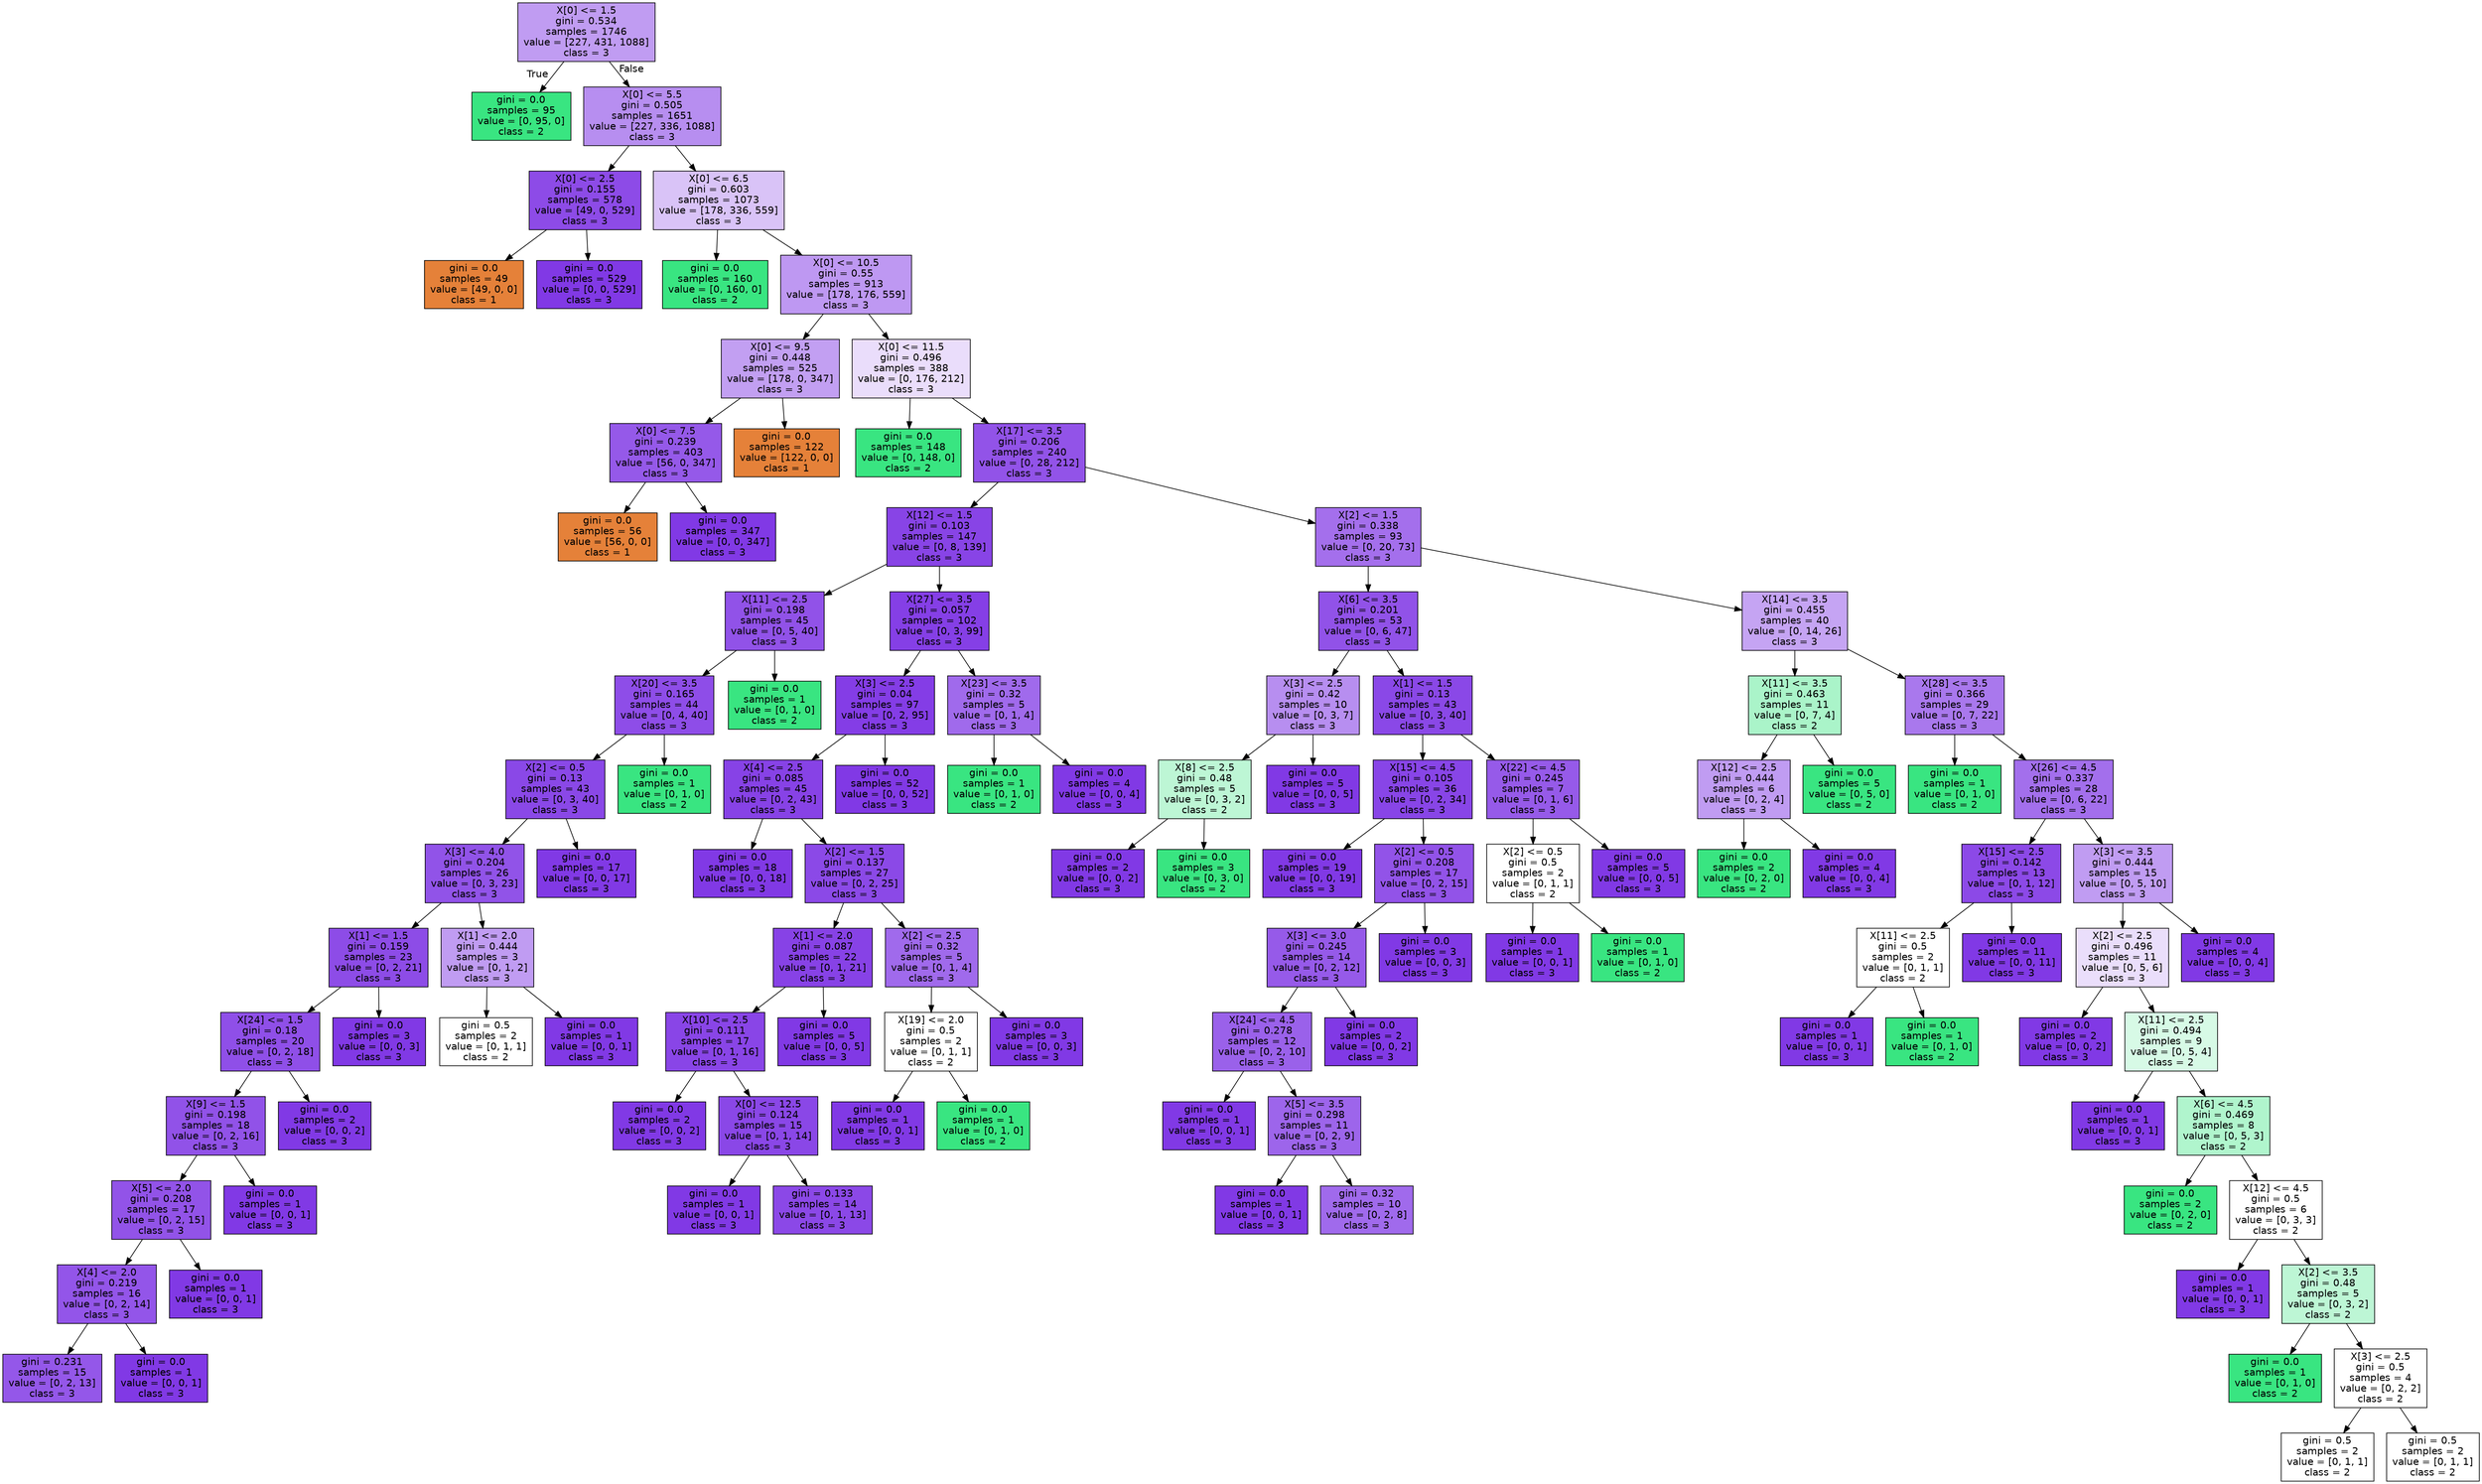 digraph Tree {
node [shape=box, style="filled", color="black", fontname="helvetica"] ;
edge [fontname="helvetica"] ;
0 [label="X[0] <= 1.5\ngini = 0.534\nsamples = 1746\nvalue = [227, 431, 1088]\nclass = 3", fillcolor="#c09cf2"] ;
1 [label="gini = 0.0\nsamples = 95\nvalue = [0, 95, 0]\nclass = 2", fillcolor="#39e581"] ;
0 -> 1 [labeldistance=2.5, labelangle=45, headlabel="True"] ;
2 [label="X[0] <= 5.5\ngini = 0.505\nsamples = 1651\nvalue = [227, 336, 1088]\nclass = 3", fillcolor="#b78ef0"] ;
0 -> 2 [labeldistance=2.5, labelangle=-45, headlabel="False"] ;
3 [label="X[0] <= 2.5\ngini = 0.155\nsamples = 578\nvalue = [49, 0, 529]\nclass = 3", fillcolor="#8d4be7"] ;
2 -> 3 ;
4 [label="gini = 0.0\nsamples = 49\nvalue = [49, 0, 0]\nclass = 1", fillcolor="#e58139"] ;
3 -> 4 ;
5 [label="gini = 0.0\nsamples = 529\nvalue = [0, 0, 529]\nclass = 3", fillcolor="#8139e5"] ;
3 -> 5 ;
6 [label="X[0] <= 6.5\ngini = 0.603\nsamples = 1073\nvalue = [178, 336, 559]\nclass = 3", fillcolor="#d9c3f7"] ;
2 -> 6 ;
7 [label="gini = 0.0\nsamples = 160\nvalue = [0, 160, 0]\nclass = 2", fillcolor="#39e581"] ;
6 -> 7 ;
8 [label="X[0] <= 10.5\ngini = 0.55\nsamples = 913\nvalue = [178, 176, 559]\nclass = 3", fillcolor="#be98f2"] ;
6 -> 8 ;
9 [label="X[0] <= 9.5\ngini = 0.448\nsamples = 525\nvalue = [178, 0, 347]\nclass = 3", fillcolor="#c29ff2"] ;
8 -> 9 ;
10 [label="X[0] <= 7.5\ngini = 0.239\nsamples = 403\nvalue = [56, 0, 347]\nclass = 3", fillcolor="#9559e9"] ;
9 -> 10 ;
11 [label="gini = 0.0\nsamples = 56\nvalue = [56, 0, 0]\nclass = 1", fillcolor="#e58139"] ;
10 -> 11 ;
12 [label="gini = 0.0\nsamples = 347\nvalue = [0, 0, 347]\nclass = 3", fillcolor="#8139e5"] ;
10 -> 12 ;
13 [label="gini = 0.0\nsamples = 122\nvalue = [122, 0, 0]\nclass = 1", fillcolor="#e58139"] ;
9 -> 13 ;
14 [label="X[0] <= 11.5\ngini = 0.496\nsamples = 388\nvalue = [0, 176, 212]\nclass = 3", fillcolor="#eaddfb"] ;
8 -> 14 ;
15 [label="gini = 0.0\nsamples = 148\nvalue = [0, 148, 0]\nclass = 2", fillcolor="#39e581"] ;
14 -> 15 ;
16 [label="X[17] <= 3.5\ngini = 0.206\nsamples = 240\nvalue = [0, 28, 212]\nclass = 3", fillcolor="#9253e8"] ;
14 -> 16 ;
17 [label="X[12] <= 1.5\ngini = 0.103\nsamples = 147\nvalue = [0, 8, 139]\nclass = 3", fillcolor="#8844e6"] ;
16 -> 17 ;
18 [label="X[11] <= 2.5\ngini = 0.198\nsamples = 45\nvalue = [0, 5, 40]\nclass = 3", fillcolor="#9152e8"] ;
17 -> 18 ;
19 [label="X[20] <= 3.5\ngini = 0.165\nsamples = 44\nvalue = [0, 4, 40]\nclass = 3", fillcolor="#8e4de8"] ;
18 -> 19 ;
20 [label="X[2] <= 0.5\ngini = 0.13\nsamples = 43\nvalue = [0, 3, 40]\nclass = 3", fillcolor="#8a48e7"] ;
19 -> 20 ;
21 [label="X[3] <= 4.0\ngini = 0.204\nsamples = 26\nvalue = [0, 3, 23]\nclass = 3", fillcolor="#9153e8"] ;
20 -> 21 ;
22 [label="X[1] <= 1.5\ngini = 0.159\nsamples = 23\nvalue = [0, 2, 21]\nclass = 3", fillcolor="#8d4ce7"] ;
21 -> 22 ;
23 [label="X[24] <= 1.5\ngini = 0.18\nsamples = 20\nvalue = [0, 2, 18]\nclass = 3", fillcolor="#8f4fe8"] ;
22 -> 23 ;
24 [label="X[9] <= 1.5\ngini = 0.198\nsamples = 18\nvalue = [0, 2, 16]\nclass = 3", fillcolor="#9152e8"] ;
23 -> 24 ;
25 [label="X[5] <= 2.0\ngini = 0.208\nsamples = 17\nvalue = [0, 2, 15]\nclass = 3", fillcolor="#9253e8"] ;
24 -> 25 ;
26 [label="X[4] <= 2.0\ngini = 0.219\nsamples = 16\nvalue = [0, 2, 14]\nclass = 3", fillcolor="#9355e9"] ;
25 -> 26 ;
27 [label="gini = 0.231\nsamples = 15\nvalue = [0, 2, 13]\nclass = 3", fillcolor="#9457e9"] ;
26 -> 27 ;
28 [label="gini = 0.0\nsamples = 1\nvalue = [0, 0, 1]\nclass = 3", fillcolor="#8139e5"] ;
26 -> 28 ;
29 [label="gini = 0.0\nsamples = 1\nvalue = [0, 0, 1]\nclass = 3", fillcolor="#8139e5"] ;
25 -> 29 ;
30 [label="gini = 0.0\nsamples = 1\nvalue = [0, 0, 1]\nclass = 3", fillcolor="#8139e5"] ;
24 -> 30 ;
31 [label="gini = 0.0\nsamples = 2\nvalue = [0, 0, 2]\nclass = 3", fillcolor="#8139e5"] ;
23 -> 31 ;
32 [label="gini = 0.0\nsamples = 3\nvalue = [0, 0, 3]\nclass = 3", fillcolor="#8139e5"] ;
22 -> 32 ;
33 [label="X[1] <= 2.0\ngini = 0.444\nsamples = 3\nvalue = [0, 1, 2]\nclass = 3", fillcolor="#c09cf2"] ;
21 -> 33 ;
34 [label="gini = 0.5\nsamples = 2\nvalue = [0, 1, 1]\nclass = 2", fillcolor="#ffffff"] ;
33 -> 34 ;
35 [label="gini = 0.0\nsamples = 1\nvalue = [0, 0, 1]\nclass = 3", fillcolor="#8139e5"] ;
33 -> 35 ;
36 [label="gini = 0.0\nsamples = 17\nvalue = [0, 0, 17]\nclass = 3", fillcolor="#8139e5"] ;
20 -> 36 ;
37 [label="gini = 0.0\nsamples = 1\nvalue = [0, 1, 0]\nclass = 2", fillcolor="#39e581"] ;
19 -> 37 ;
38 [label="gini = 0.0\nsamples = 1\nvalue = [0, 1, 0]\nclass = 2", fillcolor="#39e581"] ;
18 -> 38 ;
39 [label="X[27] <= 3.5\ngini = 0.057\nsamples = 102\nvalue = [0, 3, 99]\nclass = 3", fillcolor="#853fe6"] ;
17 -> 39 ;
40 [label="X[3] <= 2.5\ngini = 0.04\nsamples = 97\nvalue = [0, 2, 95]\nclass = 3", fillcolor="#843de6"] ;
39 -> 40 ;
41 [label="X[4] <= 2.5\ngini = 0.085\nsamples = 45\nvalue = [0, 2, 43]\nclass = 3", fillcolor="#8742e6"] ;
40 -> 41 ;
42 [label="gini = 0.0\nsamples = 18\nvalue = [0, 0, 18]\nclass = 3", fillcolor="#8139e5"] ;
41 -> 42 ;
43 [label="X[2] <= 1.5\ngini = 0.137\nsamples = 27\nvalue = [0, 2, 25]\nclass = 3", fillcolor="#8b49e7"] ;
41 -> 43 ;
44 [label="X[1] <= 2.0\ngini = 0.087\nsamples = 22\nvalue = [0, 1, 21]\nclass = 3", fillcolor="#8742e6"] ;
43 -> 44 ;
45 [label="X[10] <= 2.5\ngini = 0.111\nsamples = 17\nvalue = [0, 1, 16]\nclass = 3", fillcolor="#8945e7"] ;
44 -> 45 ;
46 [label="gini = 0.0\nsamples = 2\nvalue = [0, 0, 2]\nclass = 3", fillcolor="#8139e5"] ;
45 -> 46 ;
47 [label="X[0] <= 12.5\ngini = 0.124\nsamples = 15\nvalue = [0, 1, 14]\nclass = 3", fillcolor="#8a47e7"] ;
45 -> 47 ;
48 [label="gini = 0.0\nsamples = 1\nvalue = [0, 0, 1]\nclass = 3", fillcolor="#8139e5"] ;
47 -> 48 ;
49 [label="gini = 0.133\nsamples = 14\nvalue = [0, 1, 13]\nclass = 3", fillcolor="#8b48e7"] ;
47 -> 49 ;
50 [label="gini = 0.0\nsamples = 5\nvalue = [0, 0, 5]\nclass = 3", fillcolor="#8139e5"] ;
44 -> 50 ;
51 [label="X[2] <= 2.5\ngini = 0.32\nsamples = 5\nvalue = [0, 1, 4]\nclass = 3", fillcolor="#a06aec"] ;
43 -> 51 ;
52 [label="X[19] <= 2.0\ngini = 0.5\nsamples = 2\nvalue = [0, 1, 1]\nclass = 2", fillcolor="#ffffff"] ;
51 -> 52 ;
53 [label="gini = 0.0\nsamples = 1\nvalue = [0, 0, 1]\nclass = 3", fillcolor="#8139e5"] ;
52 -> 53 ;
54 [label="gini = 0.0\nsamples = 1\nvalue = [0, 1, 0]\nclass = 2", fillcolor="#39e581"] ;
52 -> 54 ;
55 [label="gini = 0.0\nsamples = 3\nvalue = [0, 0, 3]\nclass = 3", fillcolor="#8139e5"] ;
51 -> 55 ;
56 [label="gini = 0.0\nsamples = 52\nvalue = [0, 0, 52]\nclass = 3", fillcolor="#8139e5"] ;
40 -> 56 ;
57 [label="X[23] <= 3.5\ngini = 0.32\nsamples = 5\nvalue = [0, 1, 4]\nclass = 3", fillcolor="#a06aec"] ;
39 -> 57 ;
58 [label="gini = 0.0\nsamples = 1\nvalue = [0, 1, 0]\nclass = 2", fillcolor="#39e581"] ;
57 -> 58 ;
59 [label="gini = 0.0\nsamples = 4\nvalue = [0, 0, 4]\nclass = 3", fillcolor="#8139e5"] ;
57 -> 59 ;
60 [label="X[2] <= 1.5\ngini = 0.338\nsamples = 93\nvalue = [0, 20, 73]\nclass = 3", fillcolor="#a46fec"] ;
16 -> 60 ;
61 [label="X[6] <= 3.5\ngini = 0.201\nsamples = 53\nvalue = [0, 6, 47]\nclass = 3", fillcolor="#9152e8"] ;
60 -> 61 ;
62 [label="X[3] <= 2.5\ngini = 0.42\nsamples = 10\nvalue = [0, 3, 7]\nclass = 3", fillcolor="#b78ef0"] ;
61 -> 62 ;
63 [label="X[8] <= 2.5\ngini = 0.48\nsamples = 5\nvalue = [0, 3, 2]\nclass = 2", fillcolor="#bdf6d5"] ;
62 -> 63 ;
64 [label="gini = 0.0\nsamples = 2\nvalue = [0, 0, 2]\nclass = 3", fillcolor="#8139e5"] ;
63 -> 64 ;
65 [label="gini = 0.0\nsamples = 3\nvalue = [0, 3, 0]\nclass = 2", fillcolor="#39e581"] ;
63 -> 65 ;
66 [label="gini = 0.0\nsamples = 5\nvalue = [0, 0, 5]\nclass = 3", fillcolor="#8139e5"] ;
62 -> 66 ;
67 [label="X[1] <= 1.5\ngini = 0.13\nsamples = 43\nvalue = [0, 3, 40]\nclass = 3", fillcolor="#8a48e7"] ;
61 -> 67 ;
68 [label="X[15] <= 4.5\ngini = 0.105\nsamples = 36\nvalue = [0, 2, 34]\nclass = 3", fillcolor="#8845e7"] ;
67 -> 68 ;
69 [label="gini = 0.0\nsamples = 19\nvalue = [0, 0, 19]\nclass = 3", fillcolor="#8139e5"] ;
68 -> 69 ;
70 [label="X[2] <= 0.5\ngini = 0.208\nsamples = 17\nvalue = [0, 2, 15]\nclass = 3", fillcolor="#9253e8"] ;
68 -> 70 ;
71 [label="X[3] <= 3.0\ngini = 0.245\nsamples = 14\nvalue = [0, 2, 12]\nclass = 3", fillcolor="#965ae9"] ;
70 -> 71 ;
72 [label="X[24] <= 4.5\ngini = 0.278\nsamples = 12\nvalue = [0, 2, 10]\nclass = 3", fillcolor="#9a61ea"] ;
71 -> 72 ;
73 [label="gini = 0.0\nsamples = 1\nvalue = [0, 0, 1]\nclass = 3", fillcolor="#8139e5"] ;
72 -> 73 ;
74 [label="X[5] <= 3.5\ngini = 0.298\nsamples = 11\nvalue = [0, 2, 9]\nclass = 3", fillcolor="#9d65eb"] ;
72 -> 74 ;
75 [label="gini = 0.0\nsamples = 1\nvalue = [0, 0, 1]\nclass = 3", fillcolor="#8139e5"] ;
74 -> 75 ;
76 [label="gini = 0.32\nsamples = 10\nvalue = [0, 2, 8]\nclass = 3", fillcolor="#a06aec"] ;
74 -> 76 ;
77 [label="gini = 0.0\nsamples = 2\nvalue = [0, 0, 2]\nclass = 3", fillcolor="#8139e5"] ;
71 -> 77 ;
78 [label="gini = 0.0\nsamples = 3\nvalue = [0, 0, 3]\nclass = 3", fillcolor="#8139e5"] ;
70 -> 78 ;
79 [label="X[22] <= 4.5\ngini = 0.245\nsamples = 7\nvalue = [0, 1, 6]\nclass = 3", fillcolor="#965ae9"] ;
67 -> 79 ;
80 [label="X[2] <= 0.5\ngini = 0.5\nsamples = 2\nvalue = [0, 1, 1]\nclass = 2", fillcolor="#ffffff"] ;
79 -> 80 ;
81 [label="gini = 0.0\nsamples = 1\nvalue = [0, 0, 1]\nclass = 3", fillcolor="#8139e5"] ;
80 -> 81 ;
82 [label="gini = 0.0\nsamples = 1\nvalue = [0, 1, 0]\nclass = 2", fillcolor="#39e581"] ;
80 -> 82 ;
83 [label="gini = 0.0\nsamples = 5\nvalue = [0, 0, 5]\nclass = 3", fillcolor="#8139e5"] ;
79 -> 83 ;
84 [label="X[14] <= 3.5\ngini = 0.455\nsamples = 40\nvalue = [0, 14, 26]\nclass = 3", fillcolor="#c5a4f3"] ;
60 -> 84 ;
85 [label="X[11] <= 3.5\ngini = 0.463\nsamples = 11\nvalue = [0, 7, 4]\nclass = 2", fillcolor="#aaf4c9"] ;
84 -> 85 ;
86 [label="X[12] <= 2.5\ngini = 0.444\nsamples = 6\nvalue = [0, 2, 4]\nclass = 3", fillcolor="#c09cf2"] ;
85 -> 86 ;
87 [label="gini = 0.0\nsamples = 2\nvalue = [0, 2, 0]\nclass = 2", fillcolor="#39e581"] ;
86 -> 87 ;
88 [label="gini = 0.0\nsamples = 4\nvalue = [0, 0, 4]\nclass = 3", fillcolor="#8139e5"] ;
86 -> 88 ;
89 [label="gini = 0.0\nsamples = 5\nvalue = [0, 5, 0]\nclass = 2", fillcolor="#39e581"] ;
85 -> 89 ;
90 [label="X[28] <= 3.5\ngini = 0.366\nsamples = 29\nvalue = [0, 7, 22]\nclass = 3", fillcolor="#a978ed"] ;
84 -> 90 ;
91 [label="gini = 0.0\nsamples = 1\nvalue = [0, 1, 0]\nclass = 2", fillcolor="#39e581"] ;
90 -> 91 ;
92 [label="X[26] <= 4.5\ngini = 0.337\nsamples = 28\nvalue = [0, 6, 22]\nclass = 3", fillcolor="#a36fec"] ;
90 -> 92 ;
93 [label="X[15] <= 2.5\ngini = 0.142\nsamples = 13\nvalue = [0, 1, 12]\nclass = 3", fillcolor="#8c49e7"] ;
92 -> 93 ;
94 [label="X[11] <= 2.5\ngini = 0.5\nsamples = 2\nvalue = [0, 1, 1]\nclass = 2", fillcolor="#ffffff"] ;
93 -> 94 ;
95 [label="gini = 0.0\nsamples = 1\nvalue = [0, 0, 1]\nclass = 3", fillcolor="#8139e5"] ;
94 -> 95 ;
96 [label="gini = 0.0\nsamples = 1\nvalue = [0, 1, 0]\nclass = 2", fillcolor="#39e581"] ;
94 -> 96 ;
97 [label="gini = 0.0\nsamples = 11\nvalue = [0, 0, 11]\nclass = 3", fillcolor="#8139e5"] ;
93 -> 97 ;
98 [label="X[3] <= 3.5\ngini = 0.444\nsamples = 15\nvalue = [0, 5, 10]\nclass = 3", fillcolor="#c09cf2"] ;
92 -> 98 ;
99 [label="X[2] <= 2.5\ngini = 0.496\nsamples = 11\nvalue = [0, 5, 6]\nclass = 3", fillcolor="#eadefb"] ;
98 -> 99 ;
100 [label="gini = 0.0\nsamples = 2\nvalue = [0, 0, 2]\nclass = 3", fillcolor="#8139e5"] ;
99 -> 100 ;
101 [label="X[11] <= 2.5\ngini = 0.494\nsamples = 9\nvalue = [0, 5, 4]\nclass = 2", fillcolor="#d7fae6"] ;
99 -> 101 ;
102 [label="gini = 0.0\nsamples = 1\nvalue = [0, 0, 1]\nclass = 3", fillcolor="#8139e5"] ;
101 -> 102 ;
103 [label="X[6] <= 4.5\ngini = 0.469\nsamples = 8\nvalue = [0, 5, 3]\nclass = 2", fillcolor="#b0f5cd"] ;
101 -> 103 ;
104 [label="gini = 0.0\nsamples = 2\nvalue = [0, 2, 0]\nclass = 2", fillcolor="#39e581"] ;
103 -> 104 ;
105 [label="X[12] <= 4.5\ngini = 0.5\nsamples = 6\nvalue = [0, 3, 3]\nclass = 2", fillcolor="#ffffff"] ;
103 -> 105 ;
106 [label="gini = 0.0\nsamples = 1\nvalue = [0, 0, 1]\nclass = 3", fillcolor="#8139e5"] ;
105 -> 106 ;
107 [label="X[2] <= 3.5\ngini = 0.48\nsamples = 5\nvalue = [0, 3, 2]\nclass = 2", fillcolor="#bdf6d5"] ;
105 -> 107 ;
108 [label="gini = 0.0\nsamples = 1\nvalue = [0, 1, 0]\nclass = 2", fillcolor="#39e581"] ;
107 -> 108 ;
109 [label="X[3] <= 2.5\ngini = 0.5\nsamples = 4\nvalue = [0, 2, 2]\nclass = 2", fillcolor="#ffffff"] ;
107 -> 109 ;
110 [label="gini = 0.5\nsamples = 2\nvalue = [0, 1, 1]\nclass = 2", fillcolor="#ffffff"] ;
109 -> 110 ;
111 [label="gini = 0.5\nsamples = 2\nvalue = [0, 1, 1]\nclass = 2", fillcolor="#ffffff"] ;
109 -> 111 ;
112 [label="gini = 0.0\nsamples = 4\nvalue = [0, 0, 4]\nclass = 3", fillcolor="#8139e5"] ;
98 -> 112 ;
}